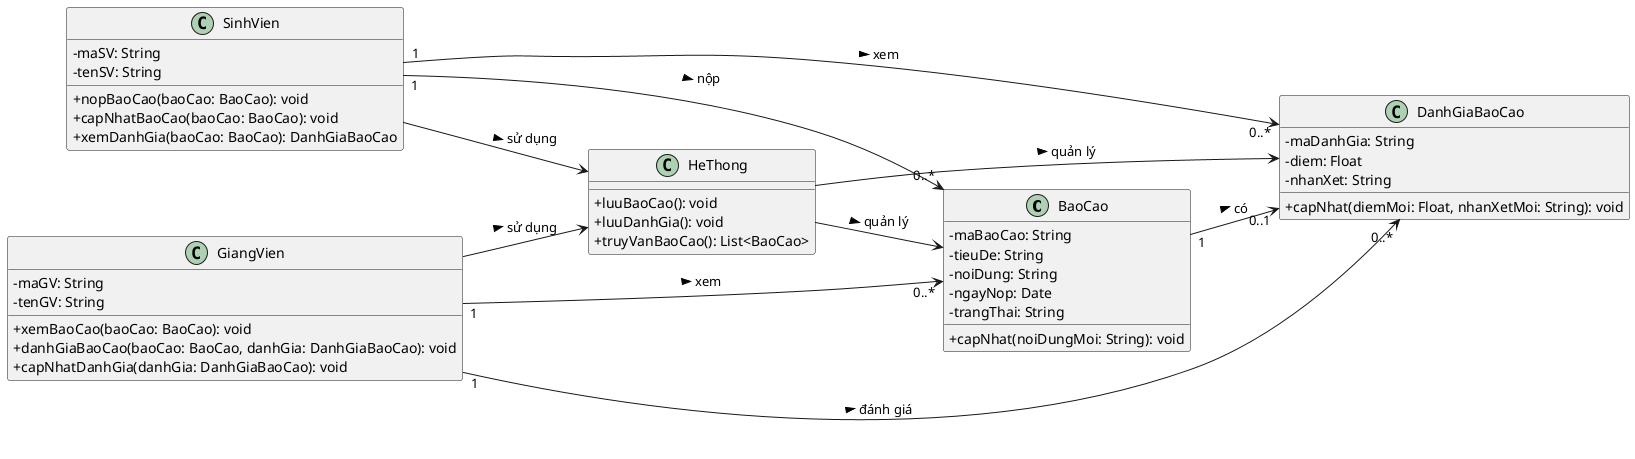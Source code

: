 @startuml
skinparam classAttributeIconSize 0
left to right direction

class BaoCao {
    - maBaoCao: String
    - tieuDe: String
    - noiDung: String
    - ngayNop: Date
    - trangThai: String
    + capNhat(noiDungMoi: String): void
}

class DanhGiaBaoCao {
    - maDanhGia: String
    - diem: Float
    - nhanXet: String
    + capNhat(diemMoi: Float, nhanXetMoi: String): void
}

class SinhVien {
    - maSV: String
    - tenSV: String
    + nopBaoCao(baoCao: BaoCao): void
    + capNhatBaoCao(baoCao: BaoCao): void
    + xemDanhGia(baoCao: BaoCao): DanhGiaBaoCao
}

class GiangVien {
    - maGV: String
    - tenGV: String
    + xemBaoCao(baoCao: BaoCao): void
    + danhGiaBaoCao(baoCao: BaoCao, danhGia: DanhGiaBaoCao): void
    + capNhatDanhGia(danhGia: DanhGiaBaoCao): void
}

class HeThong {
    + luuBaoCao(): void
    + luuDanhGia(): void
    + truyVanBaoCao(): List<BaoCao>
}

SinhVien "1" --> "0..*" BaoCao : nộp >
SinhVien "1" --> "0..*" DanhGiaBaoCao : xem >
GiangVien "1" --> "0..*" BaoCao : xem >
GiangVien "1" --> "0..*" DanhGiaBaoCao : đánh giá >

BaoCao "1" --> "0..1" DanhGiaBaoCao : có >
HeThong --> BaoCao : quản lý >
HeThong --> DanhGiaBaoCao : quản lý >

SinhVien --> HeThong : sử dụng >
GiangVien --> HeThong : sử dụng >

@enduml